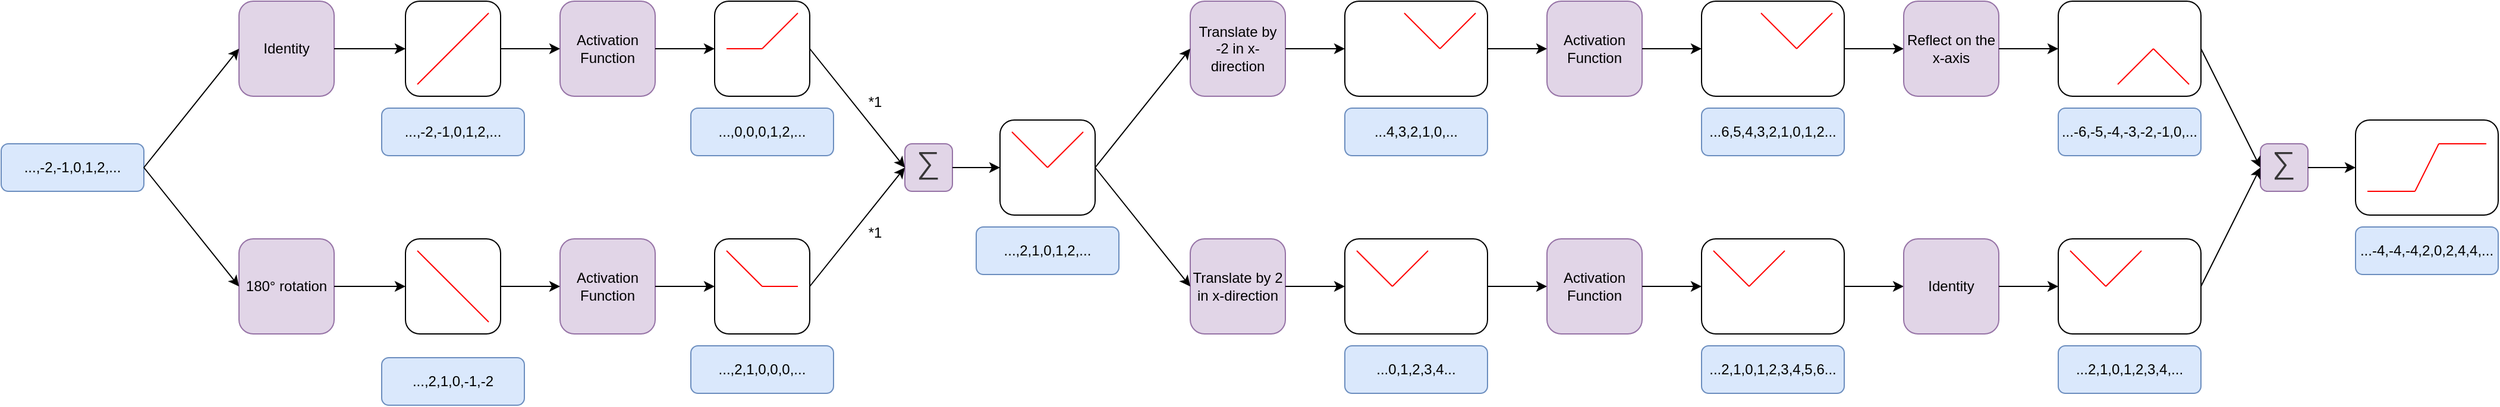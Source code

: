 <mxfile version="22.1.15" type="device">
  <diagram name="Seite-1" id="JCzRLtM41ocu9JSM7O47">
    <mxGraphModel dx="1480" dy="830" grid="1" gridSize="10" guides="1" tooltips="1" connect="1" arrows="1" fold="1" page="1" pageScale="1" pageWidth="827" pageHeight="1169" math="0" shadow="0">
      <root>
        <mxCell id="0" />
        <mxCell id="1" parent="0" />
        <mxCell id="0fUqM6vZjKM-Aj-SnjUb-1" value="...,-2,-1,0,1,2,..." style="rounded=1;whiteSpace=wrap;html=1;fillColor=#dae8fc;strokeColor=#6c8ebf;" parent="1" vertex="1">
          <mxGeometry x="40" y="380" width="120" height="40" as="geometry" />
        </mxCell>
        <mxCell id="0fUqM6vZjKM-Aj-SnjUb-2" value="Identity" style="rounded=1;whiteSpace=wrap;html=1;fillColor=#e1d5e7;strokeColor=#9673a6;" parent="1" vertex="1">
          <mxGeometry x="240" y="260" width="80" height="80" as="geometry" />
        </mxCell>
        <mxCell id="0fUqM6vZjKM-Aj-SnjUb-3" value="...,-2,-1,0,1,2,..." style="rounded=1;whiteSpace=wrap;html=1;fillColor=#dae8fc;strokeColor=#6c8ebf;" parent="1" vertex="1">
          <mxGeometry x="360" y="350" width="120" height="40" as="geometry" />
        </mxCell>
        <mxCell id="0fUqM6vZjKM-Aj-SnjUb-4" value="...,2,1,0,-1,-2" style="rounded=1;whiteSpace=wrap;html=1;fillColor=#dae8fc;strokeColor=#6c8ebf;" parent="1" vertex="1">
          <mxGeometry x="360" y="560" width="120" height="40" as="geometry" />
        </mxCell>
        <mxCell id="0fUqM6vZjKM-Aj-SnjUb-5" value="180° rotation" style="rounded=1;whiteSpace=wrap;html=1;fillColor=#e1d5e7;strokeColor=#9673a6;" parent="1" vertex="1">
          <mxGeometry x="240" y="460" width="80" height="80" as="geometry" />
        </mxCell>
        <mxCell id="0fUqM6vZjKM-Aj-SnjUb-6" value="Activation&lt;br&gt;Function" style="rounded=1;whiteSpace=wrap;html=1;fillColor=#e1d5e7;strokeColor=#9673a6;" parent="1" vertex="1">
          <mxGeometry x="510" y="260" width="80" height="80" as="geometry" />
        </mxCell>
        <mxCell id="0fUqM6vZjKM-Aj-SnjUb-7" value="Activation&lt;br&gt;Function" style="rounded=1;whiteSpace=wrap;html=1;fillColor=#e1d5e7;strokeColor=#9673a6;" parent="1" vertex="1">
          <mxGeometry x="510" y="460" width="80" height="80" as="geometry" />
        </mxCell>
        <mxCell id="0fUqM6vZjKM-Aj-SnjUb-8" value="" style="endArrow=classic;html=1;rounded=0;exitX=1;exitY=0.5;exitDx=0;exitDy=0;entryX=0;entryY=0.5;entryDx=0;entryDy=0;" parent="1" source="0fUqM6vZjKM-Aj-SnjUb-1" target="0fUqM6vZjKM-Aj-SnjUb-2" edge="1">
          <mxGeometry width="50" height="50" relative="1" as="geometry">
            <mxPoint x="360" y="410" as="sourcePoint" />
            <mxPoint x="410" y="360" as="targetPoint" />
          </mxGeometry>
        </mxCell>
        <mxCell id="0fUqM6vZjKM-Aj-SnjUb-9" value="" style="endArrow=classic;html=1;rounded=0;exitX=1;exitY=0.5;exitDx=0;exitDy=0;entryX=0;entryY=0.5;entryDx=0;entryDy=0;" parent="1" source="0fUqM6vZjKM-Aj-SnjUb-1" target="0fUqM6vZjKM-Aj-SnjUb-5" edge="1">
          <mxGeometry width="50" height="50" relative="1" as="geometry">
            <mxPoint x="210" y="430" as="sourcePoint" />
            <mxPoint x="250" y="330" as="targetPoint" />
          </mxGeometry>
        </mxCell>
        <mxCell id="0fUqM6vZjKM-Aj-SnjUb-11" value="" style="endArrow=classic;html=1;rounded=0;exitX=1;exitY=0.5;exitDx=0;exitDy=0;entryX=0;entryY=0.5;entryDx=0;entryDy=0;" parent="1" target="0fUqM6vZjKM-Aj-SnjUb-35" edge="1">
          <mxGeometry width="50" height="50" relative="1" as="geometry">
            <mxPoint x="320" y="500" as="sourcePoint" />
            <mxPoint x="360" y="500" as="targetPoint" />
          </mxGeometry>
        </mxCell>
        <mxCell id="0fUqM6vZjKM-Aj-SnjUb-12" value="" style="endArrow=classic;html=1;rounded=0;exitX=1;exitY=0.5;exitDx=0;exitDy=0;entryX=0;entryY=0.5;entryDx=0;entryDy=0;" parent="1" source="0fUqM6vZjKM-Aj-SnjUb-31" target="0fUqM6vZjKM-Aj-SnjUb-6" edge="1">
          <mxGeometry width="50" height="50" relative="1" as="geometry">
            <mxPoint x="480" y="300" as="sourcePoint" />
            <mxPoint x="490" y="300" as="targetPoint" />
          </mxGeometry>
        </mxCell>
        <mxCell id="0fUqM6vZjKM-Aj-SnjUb-13" value="" style="endArrow=classic;html=1;rounded=0;exitX=1;exitY=0.5;exitDx=0;exitDy=0;entryX=0;entryY=0.5;entryDx=0;entryDy=0;" parent="1" source="0fUqM6vZjKM-Aj-SnjUb-35" target="0fUqM6vZjKM-Aj-SnjUb-7" edge="1">
          <mxGeometry width="50" height="50" relative="1" as="geometry">
            <mxPoint x="480" y="500" as="sourcePoint" />
            <mxPoint x="500" y="500" as="targetPoint" />
          </mxGeometry>
        </mxCell>
        <mxCell id="0fUqM6vZjKM-Aj-SnjUb-14" value="" style="rounded=1;whiteSpace=wrap;html=1;fillColor=none;" parent="1" vertex="1">
          <mxGeometry x="640" y="260" width="80" height="80" as="geometry" />
        </mxCell>
        <mxCell id="0fUqM6vZjKM-Aj-SnjUb-16" value="" style="endArrow=none;html=1;rounded=0;strokeColor=#FF0000;" parent="1" edge="1">
          <mxGeometry width="50" height="50" relative="1" as="geometry">
            <mxPoint x="680" y="300" as="sourcePoint" />
            <mxPoint x="650" y="300" as="targetPoint" />
          </mxGeometry>
        </mxCell>
        <mxCell id="0fUqM6vZjKM-Aj-SnjUb-17" value="" style="endArrow=none;html=1;rounded=0;strokeColor=#FF0000;" parent="1" edge="1">
          <mxGeometry width="50" height="50" relative="1" as="geometry">
            <mxPoint x="680" y="300" as="sourcePoint" />
            <mxPoint x="710" y="270" as="targetPoint" />
          </mxGeometry>
        </mxCell>
        <mxCell id="0fUqM6vZjKM-Aj-SnjUb-18" value="" style="rounded=1;whiteSpace=wrap;html=1;fillColor=none;" parent="1" vertex="1">
          <mxGeometry x="640" y="460" width="80" height="80" as="geometry" />
        </mxCell>
        <mxCell id="0fUqM6vZjKM-Aj-SnjUb-19" value="" style="endArrow=none;html=1;rounded=0;strokeColor=#FF0000;" parent="1" edge="1">
          <mxGeometry width="50" height="50" relative="1" as="geometry">
            <mxPoint x="710" y="500" as="sourcePoint" />
            <mxPoint x="680" y="500" as="targetPoint" />
          </mxGeometry>
        </mxCell>
        <mxCell id="0fUqM6vZjKM-Aj-SnjUb-20" value="" style="endArrow=none;html=1;rounded=0;strokeColor=#FF0000;" parent="1" edge="1">
          <mxGeometry width="50" height="50" relative="1" as="geometry">
            <mxPoint x="680" y="500" as="sourcePoint" />
            <mxPoint x="650" y="470" as="targetPoint" />
          </mxGeometry>
        </mxCell>
        <mxCell id="0fUqM6vZjKM-Aj-SnjUb-21" value="" style="endArrow=classic;html=1;rounded=0;exitX=1;exitY=0.5;exitDx=0;exitDy=0;entryX=0;entryY=0.5;entryDx=0;entryDy=0;" parent="1" source="0fUqM6vZjKM-Aj-SnjUb-6" edge="1">
          <mxGeometry width="50" height="50" relative="1" as="geometry">
            <mxPoint x="600" y="300" as="sourcePoint" />
            <mxPoint x="640" y="300" as="targetPoint" />
          </mxGeometry>
        </mxCell>
        <mxCell id="0fUqM6vZjKM-Aj-SnjUb-22" value="" style="endArrow=classic;html=1;rounded=0;exitX=1;exitY=0.5;exitDx=0;exitDy=0;entryX=0;entryY=0.5;entryDx=0;entryDy=0;" parent="1" source="0fUqM6vZjKM-Aj-SnjUb-7" edge="1">
          <mxGeometry width="50" height="50" relative="1" as="geometry">
            <mxPoint x="600" y="500" as="sourcePoint" />
            <mxPoint x="640" y="500" as="targetPoint" />
          </mxGeometry>
        </mxCell>
        <mxCell id="0fUqM6vZjKM-Aj-SnjUb-23" value="&lt;h1 style=&quot;margin: 0px 0px 1em; padding: 0.9em 0px 0px; border: 0px; outline: 0px; vertical-align: baseline; background-image: initial; background-position: 0px 0px; background-size: initial; background-repeat: initial; background-attachment: initial; background-origin: initial; background-clip: initial; font-weight: 300; line-height: 1.2; color: rgb(55, 54, 55); font-family: &amp;quot;Source Sans Pro&amp;quot;, Roboto, &amp;quot;San Francisco&amp;quot;, &amp;quot;Segoe UI&amp;quot;, sans-serif;&quot; id=&quot;gen-h1-1-00000001&quot; class=&quot;navigable-headline&quot;&gt;&lt;font style=&quot;font-size: 32px;&quot;&gt;Σ&lt;/font&gt;&lt;/h1&gt;" style="rounded=1;whiteSpace=wrap;html=1;fillColor=#e1d5e7;strokeColor=#9673a6;" parent="1" vertex="1">
          <mxGeometry x="800" y="380" width="40" height="40" as="geometry" />
        </mxCell>
        <mxCell id="0fUqM6vZjKM-Aj-SnjUb-24" value="" style="endArrow=classic;html=1;rounded=0;exitX=1;exitY=0.5;exitDx=0;exitDy=0;entryX=0;entryY=0.5;entryDx=0;entryDy=0;" parent="1" source="0fUqM6vZjKM-Aj-SnjUb-14" target="0fUqM6vZjKM-Aj-SnjUb-23" edge="1">
          <mxGeometry width="50" height="50" relative="1" as="geometry">
            <mxPoint x="680" y="410" as="sourcePoint" />
            <mxPoint x="730" y="360" as="targetPoint" />
          </mxGeometry>
        </mxCell>
        <mxCell id="0fUqM6vZjKM-Aj-SnjUb-25" value="" style="endArrow=classic;html=1;rounded=0;exitX=1;exitY=0.5;exitDx=0;exitDy=0;entryX=0;entryY=0.5;entryDx=0;entryDy=0;" parent="1" source="0fUqM6vZjKM-Aj-SnjUb-18" target="0fUqM6vZjKM-Aj-SnjUb-23" edge="1">
          <mxGeometry width="50" height="50" relative="1" as="geometry">
            <mxPoint x="680" y="410" as="sourcePoint" />
            <mxPoint x="730" y="360" as="targetPoint" />
          </mxGeometry>
        </mxCell>
        <mxCell id="0fUqM6vZjKM-Aj-SnjUb-26" value="" style="rounded=1;whiteSpace=wrap;html=1;fillColor=none;" parent="1" vertex="1">
          <mxGeometry x="880" y="360" width="80" height="80" as="geometry" />
        </mxCell>
        <mxCell id="0fUqM6vZjKM-Aj-SnjUb-28" value="" style="endArrow=none;html=1;rounded=0;strokeColor=#FF0000;" parent="1" edge="1">
          <mxGeometry width="50" height="50" relative="1" as="geometry">
            <mxPoint x="920" y="400" as="sourcePoint" />
            <mxPoint x="950" y="370" as="targetPoint" />
          </mxGeometry>
        </mxCell>
        <mxCell id="0fUqM6vZjKM-Aj-SnjUb-29" value="" style="endArrow=none;html=1;rounded=0;strokeColor=#FF0000;" parent="1" edge="1">
          <mxGeometry width="50" height="50" relative="1" as="geometry">
            <mxPoint x="920" y="400" as="sourcePoint" />
            <mxPoint x="890" y="370" as="targetPoint" />
          </mxGeometry>
        </mxCell>
        <mxCell id="0fUqM6vZjKM-Aj-SnjUb-30" value="" style="endArrow=classic;html=1;rounded=0;entryX=0;entryY=0.5;entryDx=0;entryDy=0;exitX=1;exitY=0.5;exitDx=0;exitDy=0;" parent="1" source="0fUqM6vZjKM-Aj-SnjUb-23" target="0fUqM6vZjKM-Aj-SnjUb-26" edge="1">
          <mxGeometry width="50" height="50" relative="1" as="geometry">
            <mxPoint x="680" y="430" as="sourcePoint" />
            <mxPoint x="730" y="380" as="targetPoint" />
          </mxGeometry>
        </mxCell>
        <mxCell id="0fUqM6vZjKM-Aj-SnjUb-31" value="" style="rounded=1;whiteSpace=wrap;html=1;fillColor=none;" parent="1" vertex="1">
          <mxGeometry x="380" y="260" width="80" height="80" as="geometry" />
        </mxCell>
        <mxCell id="0fUqM6vZjKM-Aj-SnjUb-33" value="" style="endArrow=none;html=1;rounded=0;strokeColor=#FF0000;" parent="1" edge="1">
          <mxGeometry width="50" height="50" relative="1" as="geometry">
            <mxPoint x="390" y="330" as="sourcePoint" />
            <mxPoint x="450" y="270" as="targetPoint" />
          </mxGeometry>
        </mxCell>
        <mxCell id="0fUqM6vZjKM-Aj-SnjUb-35" value="" style="rounded=1;whiteSpace=wrap;html=1;fillColor=none;" parent="1" vertex="1">
          <mxGeometry x="380" y="460" width="80" height="80" as="geometry" />
        </mxCell>
        <mxCell id="0fUqM6vZjKM-Aj-SnjUb-36" value="" style="endArrow=none;html=1;rounded=0;strokeColor=#FF0000;" parent="1" edge="1">
          <mxGeometry width="50" height="50" relative="1" as="geometry">
            <mxPoint x="390" y="470" as="sourcePoint" />
            <mxPoint x="450" y="530" as="targetPoint" />
          </mxGeometry>
        </mxCell>
        <mxCell id="0fUqM6vZjKM-Aj-SnjUb-37" value="...,0,0,0,1,2,..." style="rounded=1;whiteSpace=wrap;html=1;fillColor=#dae8fc;strokeColor=#6c8ebf;" parent="1" vertex="1">
          <mxGeometry x="620" y="350" width="120" height="40" as="geometry" />
        </mxCell>
        <mxCell id="0fUqM6vZjKM-Aj-SnjUb-38" value="...,2,1,0,0,0,..." style="rounded=1;whiteSpace=wrap;html=1;fillColor=#dae8fc;strokeColor=#6c8ebf;" parent="1" vertex="1">
          <mxGeometry x="620" y="550" width="120" height="40" as="geometry" />
        </mxCell>
        <mxCell id="0fUqM6vZjKM-Aj-SnjUb-39" value="...,2,1,0,1,2,..." style="rounded=1;whiteSpace=wrap;html=1;fillColor=#dae8fc;strokeColor=#6c8ebf;" parent="1" vertex="1">
          <mxGeometry x="860" y="450" width="120" height="40" as="geometry" />
        </mxCell>
        <mxCell id="0fUqM6vZjKM-Aj-SnjUb-40" value="" style="endArrow=classic;html=1;rounded=0;exitX=1;exitY=0.5;exitDx=0;exitDy=0;entryX=0;entryY=0.5;entryDx=0;entryDy=0;" parent="1" edge="1">
          <mxGeometry width="50" height="50" relative="1" as="geometry">
            <mxPoint x="320" y="300" as="sourcePoint" />
            <mxPoint x="380" y="300" as="targetPoint" />
          </mxGeometry>
        </mxCell>
        <mxCell id="ESed5X_y8n-qqLtPKYSs-1" value="Translate by -2 in x-direction" style="rounded=1;whiteSpace=wrap;html=1;fillColor=#e1d5e7;strokeColor=#9673a6;" vertex="1" parent="1">
          <mxGeometry x="1040" y="260" width="80" height="80" as="geometry" />
        </mxCell>
        <mxCell id="ESed5X_y8n-qqLtPKYSs-2" value="Translate by 2 in x-direction" style="rounded=1;whiteSpace=wrap;html=1;fillColor=#e1d5e7;strokeColor=#9673a6;" vertex="1" parent="1">
          <mxGeometry x="1040" y="460" width="80" height="80" as="geometry" />
        </mxCell>
        <mxCell id="ESed5X_y8n-qqLtPKYSs-3" value="" style="rounded=1;whiteSpace=wrap;html=1;fillColor=none;" vertex="1" parent="1">
          <mxGeometry x="1170" y="260" width="120" height="80" as="geometry" />
        </mxCell>
        <mxCell id="ESed5X_y8n-qqLtPKYSs-4" value="" style="endArrow=none;html=1;rounded=0;strokeColor=#FF0000;" edge="1" parent="1">
          <mxGeometry width="50" height="50" relative="1" as="geometry">
            <mxPoint x="1250" y="300" as="sourcePoint" />
            <mxPoint x="1280" y="270" as="targetPoint" />
          </mxGeometry>
        </mxCell>
        <mxCell id="ESed5X_y8n-qqLtPKYSs-5" value="" style="endArrow=none;html=1;rounded=0;strokeColor=#FF0000;" edge="1" parent="1">
          <mxGeometry width="50" height="50" relative="1" as="geometry">
            <mxPoint x="1250" y="300" as="sourcePoint" />
            <mxPoint x="1220" y="270" as="targetPoint" />
          </mxGeometry>
        </mxCell>
        <mxCell id="ESed5X_y8n-qqLtPKYSs-6" value="" style="rounded=1;whiteSpace=wrap;html=1;fillColor=none;" vertex="1" parent="1">
          <mxGeometry x="1170" y="460" width="120" height="80" as="geometry" />
        </mxCell>
        <mxCell id="ESed5X_y8n-qqLtPKYSs-7" value="" style="endArrow=none;html=1;rounded=0;strokeColor=#FF0000;" edge="1" parent="1">
          <mxGeometry width="50" height="50" relative="1" as="geometry">
            <mxPoint x="1210" y="500" as="sourcePoint" />
            <mxPoint x="1240" y="470" as="targetPoint" />
          </mxGeometry>
        </mxCell>
        <mxCell id="ESed5X_y8n-qqLtPKYSs-8" value="" style="endArrow=none;html=1;rounded=0;strokeColor=#FF0000;" edge="1" parent="1">
          <mxGeometry width="50" height="50" relative="1" as="geometry">
            <mxPoint x="1210" y="500" as="sourcePoint" />
            <mxPoint x="1180" y="470" as="targetPoint" />
          </mxGeometry>
        </mxCell>
        <mxCell id="ESed5X_y8n-qqLtPKYSs-12" value="Activation&lt;br&gt;Function" style="rounded=1;whiteSpace=wrap;html=1;fillColor=#e1d5e7;strokeColor=#9673a6;" vertex="1" parent="1">
          <mxGeometry x="1340" y="260" width="80" height="80" as="geometry" />
        </mxCell>
        <mxCell id="ESed5X_y8n-qqLtPKYSs-13" value="Activation&lt;br&gt;Function" style="rounded=1;whiteSpace=wrap;html=1;fillColor=#e1d5e7;strokeColor=#9673a6;" vertex="1" parent="1">
          <mxGeometry x="1340" y="460" width="80" height="80" as="geometry" />
        </mxCell>
        <mxCell id="ESed5X_y8n-qqLtPKYSs-14" value="" style="rounded=1;whiteSpace=wrap;html=1;fillColor=none;" vertex="1" parent="1">
          <mxGeometry x="1470" y="260" width="120" height="80" as="geometry" />
        </mxCell>
        <mxCell id="ESed5X_y8n-qqLtPKYSs-15" value="" style="endArrow=none;html=1;rounded=0;strokeColor=#FF0000;" edge="1" parent="1">
          <mxGeometry width="50" height="50" relative="1" as="geometry">
            <mxPoint x="1550" y="300" as="sourcePoint" />
            <mxPoint x="1580" y="270" as="targetPoint" />
          </mxGeometry>
        </mxCell>
        <mxCell id="ESed5X_y8n-qqLtPKYSs-16" value="" style="endArrow=none;html=1;rounded=0;strokeColor=#FF0000;" edge="1" parent="1">
          <mxGeometry width="50" height="50" relative="1" as="geometry">
            <mxPoint x="1550" y="300" as="sourcePoint" />
            <mxPoint x="1520" y="270" as="targetPoint" />
          </mxGeometry>
        </mxCell>
        <mxCell id="ESed5X_y8n-qqLtPKYSs-17" value="" style="rounded=1;whiteSpace=wrap;html=1;fillColor=none;" vertex="1" parent="1">
          <mxGeometry x="1470" y="460" width="120" height="80" as="geometry" />
        </mxCell>
        <mxCell id="ESed5X_y8n-qqLtPKYSs-18" value="" style="endArrow=none;html=1;rounded=0;strokeColor=#FF0000;" edge="1" parent="1">
          <mxGeometry width="50" height="50" relative="1" as="geometry">
            <mxPoint x="1510" y="500" as="sourcePoint" />
            <mxPoint x="1540" y="470" as="targetPoint" />
          </mxGeometry>
        </mxCell>
        <mxCell id="ESed5X_y8n-qqLtPKYSs-19" value="" style="endArrow=none;html=1;rounded=0;strokeColor=#FF0000;" edge="1" parent="1">
          <mxGeometry width="50" height="50" relative="1" as="geometry">
            <mxPoint x="1510" y="500" as="sourcePoint" />
            <mxPoint x="1480" y="470" as="targetPoint" />
          </mxGeometry>
        </mxCell>
        <mxCell id="ESed5X_y8n-qqLtPKYSs-20" value="" style="rounded=1;whiteSpace=wrap;html=1;fillColor=none;" vertex="1" parent="1">
          <mxGeometry x="2020" y="360" width="120" height="80" as="geometry" />
        </mxCell>
        <mxCell id="ESed5X_y8n-qqLtPKYSs-21" value="" style="endArrow=none;html=1;rounded=0;strokeColor=#FF0000;" edge="1" parent="1">
          <mxGeometry width="50" height="50" relative="1" as="geometry">
            <mxPoint x="2070" y="420" as="sourcePoint" />
            <mxPoint x="2090" y="380" as="targetPoint" />
          </mxGeometry>
        </mxCell>
        <mxCell id="ESed5X_y8n-qqLtPKYSs-22" value="" style="endArrow=none;html=1;rounded=0;strokeColor=#FF0000;" edge="1" parent="1">
          <mxGeometry width="50" height="50" relative="1" as="geometry">
            <mxPoint x="2070" y="420" as="sourcePoint" />
            <mxPoint x="2030" y="420" as="targetPoint" />
          </mxGeometry>
        </mxCell>
        <mxCell id="ESed5X_y8n-qqLtPKYSs-23" value="" style="endArrow=none;html=1;rounded=0;strokeColor=#FF0000;" edge="1" parent="1">
          <mxGeometry width="50" height="50" relative="1" as="geometry">
            <mxPoint x="2130" y="380" as="sourcePoint" />
            <mxPoint x="2090" y="380" as="targetPoint" />
          </mxGeometry>
        </mxCell>
        <mxCell id="ESed5X_y8n-qqLtPKYSs-24" value="" style="endArrow=classic;html=1;rounded=0;exitX=1;exitY=0.5;exitDx=0;exitDy=0;entryX=0;entryY=0.5;entryDx=0;entryDy=0;" edge="1" parent="1" source="0fUqM6vZjKM-Aj-SnjUb-26" target="ESed5X_y8n-qqLtPKYSs-1">
          <mxGeometry width="50" height="50" relative="1" as="geometry">
            <mxPoint x="1180" y="460" as="sourcePoint" />
            <mxPoint x="1230" y="410" as="targetPoint" />
          </mxGeometry>
        </mxCell>
        <mxCell id="ESed5X_y8n-qqLtPKYSs-25" value="" style="endArrow=classic;html=1;rounded=0;entryX=0;entryY=0.5;entryDx=0;entryDy=0;" edge="1" parent="1" target="ESed5X_y8n-qqLtPKYSs-2">
          <mxGeometry width="50" height="50" relative="1" as="geometry">
            <mxPoint x="960" y="400" as="sourcePoint" />
            <mxPoint x="1050" y="310" as="targetPoint" />
          </mxGeometry>
        </mxCell>
        <mxCell id="ESed5X_y8n-qqLtPKYSs-26" value="" style="endArrow=classic;html=1;rounded=0;exitX=1;exitY=0.5;exitDx=0;exitDy=0;entryX=0;entryY=0.5;entryDx=0;entryDy=0;" edge="1" parent="1" source="ESed5X_y8n-qqLtPKYSs-1" target="ESed5X_y8n-qqLtPKYSs-3">
          <mxGeometry width="50" height="50" relative="1" as="geometry">
            <mxPoint x="1180" y="460" as="sourcePoint" />
            <mxPoint x="1230" y="410" as="targetPoint" />
          </mxGeometry>
        </mxCell>
        <mxCell id="ESed5X_y8n-qqLtPKYSs-27" value="" style="endArrow=classic;html=1;rounded=0;exitX=1;exitY=0.5;exitDx=0;exitDy=0;entryX=0;entryY=0.5;entryDx=0;entryDy=0;" edge="1" parent="1">
          <mxGeometry width="50" height="50" relative="1" as="geometry">
            <mxPoint x="1120" y="500" as="sourcePoint" />
            <mxPoint x="1170" y="500" as="targetPoint" />
          </mxGeometry>
        </mxCell>
        <mxCell id="ESed5X_y8n-qqLtPKYSs-28" value="" style="endArrow=classic;html=1;rounded=0;exitX=1;exitY=0.5;exitDx=0;exitDy=0;entryX=0;entryY=0.5;entryDx=0;entryDy=0;" edge="1" parent="1">
          <mxGeometry width="50" height="50" relative="1" as="geometry">
            <mxPoint x="1290" y="500" as="sourcePoint" />
            <mxPoint x="1340" y="500" as="targetPoint" />
          </mxGeometry>
        </mxCell>
        <mxCell id="ESed5X_y8n-qqLtPKYSs-29" value="" style="endArrow=classic;html=1;rounded=0;exitX=1;exitY=0.5;exitDx=0;exitDy=0;entryX=0;entryY=0.5;entryDx=0;entryDy=0;" edge="1" parent="1">
          <mxGeometry width="50" height="50" relative="1" as="geometry">
            <mxPoint x="1290" y="300" as="sourcePoint" />
            <mxPoint x="1340" y="300" as="targetPoint" />
          </mxGeometry>
        </mxCell>
        <mxCell id="ESed5X_y8n-qqLtPKYSs-30" value="" style="endArrow=classic;html=1;rounded=0;exitX=1;exitY=0.5;exitDx=0;exitDy=0;entryX=0;entryY=0.5;entryDx=0;entryDy=0;" edge="1" parent="1">
          <mxGeometry width="50" height="50" relative="1" as="geometry">
            <mxPoint x="1420" y="300" as="sourcePoint" />
            <mxPoint x="1470" y="300" as="targetPoint" />
          </mxGeometry>
        </mxCell>
        <mxCell id="ESed5X_y8n-qqLtPKYSs-31" value="" style="endArrow=classic;html=1;rounded=0;exitX=1;exitY=0.5;exitDx=0;exitDy=0;entryX=0;entryY=0.5;entryDx=0;entryDy=0;" edge="1" parent="1">
          <mxGeometry width="50" height="50" relative="1" as="geometry">
            <mxPoint x="1420" y="500" as="sourcePoint" />
            <mxPoint x="1470" y="500" as="targetPoint" />
          </mxGeometry>
        </mxCell>
        <mxCell id="ESed5X_y8n-qqLtPKYSs-32" value="*1" style="text;html=1;strokeColor=none;fillColor=none;align=center;verticalAlign=middle;whiteSpace=wrap;rounded=0;" vertex="1" parent="1">
          <mxGeometry x="760" y="330" width="30" height="30" as="geometry" />
        </mxCell>
        <mxCell id="ESed5X_y8n-qqLtPKYSs-33" value="*1" style="text;html=1;strokeColor=none;fillColor=none;align=center;verticalAlign=middle;whiteSpace=wrap;rounded=0;" vertex="1" parent="1">
          <mxGeometry x="760" y="440" width="30" height="30" as="geometry" />
        </mxCell>
        <mxCell id="ESed5X_y8n-qqLtPKYSs-34" value="" style="endArrow=classic;html=1;rounded=0;exitX=1;exitY=0.5;exitDx=0;exitDy=0;entryX=0;entryY=0.5;entryDx=0;entryDy=0;" edge="1" parent="1" source="ESed5X_y8n-qqLtPKYSs-14" target="ESed5X_y8n-qqLtPKYSs-44">
          <mxGeometry width="50" height="50" relative="1" as="geometry">
            <mxPoint x="1430" y="510" as="sourcePoint" />
            <mxPoint x="1750" y="300" as="targetPoint" />
          </mxGeometry>
        </mxCell>
        <mxCell id="ESed5X_y8n-qqLtPKYSs-35" value="" style="endArrow=classic;html=1;rounded=0;exitX=1;exitY=0.5;exitDx=0;exitDy=0;entryX=0;entryY=0.5;entryDx=0;entryDy=0;" edge="1" parent="1" source="ESed5X_y8n-qqLtPKYSs-17" target="ESed5X_y8n-qqLtPKYSs-45">
          <mxGeometry width="50" height="50" relative="1" as="geometry">
            <mxPoint x="1600" y="310" as="sourcePoint" />
            <mxPoint x="1720" y="510" as="targetPoint" />
          </mxGeometry>
        </mxCell>
        <mxCell id="ESed5X_y8n-qqLtPKYSs-38" value="&lt;h1 style=&quot;margin: 0px 0px 1em; padding: 0.9em 0px 0px; border: 0px; outline: 0px; vertical-align: baseline; background-image: initial; background-position: 0px 0px; background-size: initial; background-repeat: initial; background-attachment: initial; background-origin: initial; background-clip: initial; font-weight: 300; line-height: 1.2; color: rgb(55, 54, 55); font-family: &amp;quot;Source Sans Pro&amp;quot;, Roboto, &amp;quot;San Francisco&amp;quot;, &amp;quot;Segoe UI&amp;quot;, sans-serif;&quot; id=&quot;gen-h1-1-00000001&quot; class=&quot;navigable-headline&quot;&gt;&lt;font style=&quot;font-size: 32px;&quot;&gt;Σ&lt;/font&gt;&lt;/h1&gt;" style="rounded=1;whiteSpace=wrap;html=1;fillColor=#e1d5e7;strokeColor=#9673a6;" vertex="1" parent="1">
          <mxGeometry x="1940" y="380" width="40" height="40" as="geometry" />
        </mxCell>
        <mxCell id="ESed5X_y8n-qqLtPKYSs-39" value="" style="endArrow=classic;html=1;rounded=0;exitX=1;exitY=0.5;exitDx=0;exitDy=0;entryX=0;entryY=0.5;entryDx=0;entryDy=0;" edge="1" parent="1" source="ESed5X_y8n-qqLtPKYSs-38" target="ESed5X_y8n-qqLtPKYSs-20">
          <mxGeometry width="50" height="50" relative="1" as="geometry">
            <mxPoint x="1880" y="310" as="sourcePoint" />
            <mxPoint x="1950" y="410" as="targetPoint" />
          </mxGeometry>
        </mxCell>
        <mxCell id="ESed5X_y8n-qqLtPKYSs-40" value="...0,1,2,3,4..." style="rounded=1;whiteSpace=wrap;html=1;fillColor=#dae8fc;strokeColor=#6c8ebf;" vertex="1" parent="1">
          <mxGeometry x="1170" y="550" width="120" height="40" as="geometry" />
        </mxCell>
        <mxCell id="ESed5X_y8n-qqLtPKYSs-41" value="...4,3,2,1,0,..." style="rounded=1;whiteSpace=wrap;html=1;fillColor=#dae8fc;strokeColor=#6c8ebf;" vertex="1" parent="1">
          <mxGeometry x="1170" y="350" width="120" height="40" as="geometry" />
        </mxCell>
        <mxCell id="ESed5X_y8n-qqLtPKYSs-42" value="...2,1,0,1,2,3,4,5,6..." style="rounded=1;whiteSpace=wrap;html=1;fillColor=#dae8fc;strokeColor=#6c8ebf;" vertex="1" parent="1">
          <mxGeometry x="1470" y="550" width="120" height="40" as="geometry" />
        </mxCell>
        <mxCell id="ESed5X_y8n-qqLtPKYSs-43" value="...6,5,4,3,2,1,0,1,2..." style="rounded=1;whiteSpace=wrap;html=1;fillColor=#dae8fc;strokeColor=#6c8ebf;" vertex="1" parent="1">
          <mxGeometry x="1470" y="350" width="120" height="40" as="geometry" />
        </mxCell>
        <mxCell id="ESed5X_y8n-qqLtPKYSs-44" value="Reflect on the&lt;br&gt;x-axis" style="rounded=1;whiteSpace=wrap;html=1;fillColor=#e1d5e7;strokeColor=#9673a6;" vertex="1" parent="1">
          <mxGeometry x="1640" y="260" width="80" height="80" as="geometry" />
        </mxCell>
        <mxCell id="ESed5X_y8n-qqLtPKYSs-45" value="Identity" style="rounded=1;whiteSpace=wrap;html=1;fillColor=#e1d5e7;strokeColor=#9673a6;" vertex="1" parent="1">
          <mxGeometry x="1640" y="460" width="80" height="80" as="geometry" />
        </mxCell>
        <mxCell id="ESed5X_y8n-qqLtPKYSs-46" value="" style="rounded=1;whiteSpace=wrap;html=1;fillColor=none;" vertex="1" parent="1">
          <mxGeometry x="1770" y="260" width="120" height="80" as="geometry" />
        </mxCell>
        <mxCell id="ESed5X_y8n-qqLtPKYSs-47" value="" style="endArrow=none;html=1;rounded=0;strokeColor=#FF0000;" edge="1" parent="1">
          <mxGeometry width="50" height="50" relative="1" as="geometry">
            <mxPoint x="1820" y="330" as="sourcePoint" />
            <mxPoint x="1850" y="300" as="targetPoint" />
          </mxGeometry>
        </mxCell>
        <mxCell id="ESed5X_y8n-qqLtPKYSs-48" value="" style="endArrow=none;html=1;rounded=0;strokeColor=#FF0000;" edge="1" parent="1">
          <mxGeometry width="50" height="50" relative="1" as="geometry">
            <mxPoint x="1880" y="330" as="sourcePoint" />
            <mxPoint x="1850" y="300" as="targetPoint" />
          </mxGeometry>
        </mxCell>
        <mxCell id="ESed5X_y8n-qqLtPKYSs-49" value="" style="rounded=1;whiteSpace=wrap;html=1;fillColor=none;" vertex="1" parent="1">
          <mxGeometry x="1770" y="460" width="120" height="80" as="geometry" />
        </mxCell>
        <mxCell id="ESed5X_y8n-qqLtPKYSs-50" value="" style="endArrow=none;html=1;rounded=0;strokeColor=#FF0000;" edge="1" parent="1">
          <mxGeometry width="50" height="50" relative="1" as="geometry">
            <mxPoint x="1810" y="500" as="sourcePoint" />
            <mxPoint x="1840" y="470" as="targetPoint" />
          </mxGeometry>
        </mxCell>
        <mxCell id="ESed5X_y8n-qqLtPKYSs-51" value="" style="endArrow=none;html=1;rounded=0;strokeColor=#FF0000;" edge="1" parent="1">
          <mxGeometry width="50" height="50" relative="1" as="geometry">
            <mxPoint x="1810" y="500" as="sourcePoint" />
            <mxPoint x="1780" y="470" as="targetPoint" />
          </mxGeometry>
        </mxCell>
        <mxCell id="ESed5X_y8n-qqLtPKYSs-53" value="...2,1,0,1,2,3,4,..." style="rounded=1;whiteSpace=wrap;html=1;fillColor=#dae8fc;strokeColor=#6c8ebf;" vertex="1" parent="1">
          <mxGeometry x="1770" y="550" width="120" height="40" as="geometry" />
        </mxCell>
        <mxCell id="ESed5X_y8n-qqLtPKYSs-54" value="...-6,-5,-4,-3,-2,-1,0,..." style="rounded=1;whiteSpace=wrap;html=1;fillColor=#dae8fc;strokeColor=#6c8ebf;" vertex="1" parent="1">
          <mxGeometry x="1770" y="350" width="120" height="40" as="geometry" />
        </mxCell>
        <mxCell id="ESed5X_y8n-qqLtPKYSs-55" value="" style="endArrow=classic;html=1;rounded=0;exitX=1;exitY=0.5;exitDx=0;exitDy=0;entryX=0;entryY=0.5;entryDx=0;entryDy=0;" edge="1" parent="1">
          <mxGeometry width="50" height="50" relative="1" as="geometry">
            <mxPoint x="1720" y="300" as="sourcePoint" />
            <mxPoint x="1770" y="300" as="targetPoint" />
          </mxGeometry>
        </mxCell>
        <mxCell id="ESed5X_y8n-qqLtPKYSs-56" value="" style="endArrow=classic;html=1;rounded=0;exitX=1;exitY=0.5;exitDx=0;exitDy=0;entryX=0;entryY=0.5;entryDx=0;entryDy=0;" edge="1" parent="1">
          <mxGeometry width="50" height="50" relative="1" as="geometry">
            <mxPoint x="1720" y="500" as="sourcePoint" />
            <mxPoint x="1770" y="500" as="targetPoint" />
          </mxGeometry>
        </mxCell>
        <mxCell id="ESed5X_y8n-qqLtPKYSs-57" value="" style="endArrow=classic;html=1;rounded=0;exitX=1;exitY=0.5;exitDx=0;exitDy=0;entryX=0;entryY=0.5;entryDx=0;entryDy=0;" edge="1" parent="1" source="ESed5X_y8n-qqLtPKYSs-46" target="ESed5X_y8n-qqLtPKYSs-38">
          <mxGeometry width="50" height="50" relative="1" as="geometry">
            <mxPoint x="1730" y="310" as="sourcePoint" />
            <mxPoint x="1780" y="310" as="targetPoint" />
          </mxGeometry>
        </mxCell>
        <mxCell id="ESed5X_y8n-qqLtPKYSs-58" value="" style="endArrow=classic;html=1;rounded=0;exitX=1;exitY=0.5;exitDx=0;exitDy=0;entryX=0;entryY=0.5;entryDx=0;entryDy=0;" edge="1" parent="1" source="ESed5X_y8n-qqLtPKYSs-49" target="ESed5X_y8n-qqLtPKYSs-38">
          <mxGeometry width="50" height="50" relative="1" as="geometry">
            <mxPoint x="1900" y="310" as="sourcePoint" />
            <mxPoint x="1950" y="410" as="targetPoint" />
          </mxGeometry>
        </mxCell>
        <mxCell id="ESed5X_y8n-qqLtPKYSs-59" value="...-4,-4,-4,2,0,2,4,4,..." style="rounded=1;whiteSpace=wrap;html=1;fillColor=#dae8fc;strokeColor=#6c8ebf;" vertex="1" parent="1">
          <mxGeometry x="2020" y="450" width="120" height="40" as="geometry" />
        </mxCell>
      </root>
    </mxGraphModel>
  </diagram>
</mxfile>
